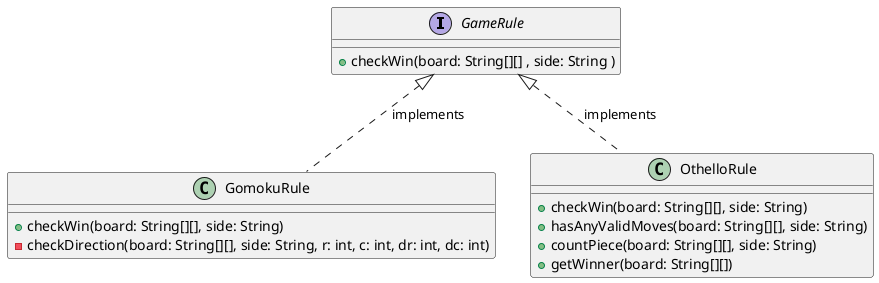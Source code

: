 @startuml
    interface GameRule {
        +checkWin(board: String[][] , side: String )
    }

    class GomokuRule {
        +checkWin(board: String[][], side: String)
        -checkDirection(board: String[][], side: String, r: int, c: int, dr: int, dc: int)
    }

    class OthelloRule {
        +checkWin(board: String[][], side: String)
        +hasAnyValidMoves(board: String[][], side: String)
        +countPiece(board: String[][], side: String)
        +getWinner(board: String[][])
    }

GameRule <|.. OthelloRule : implements
GameRule <|.. GomokuRule : implements
@enduml